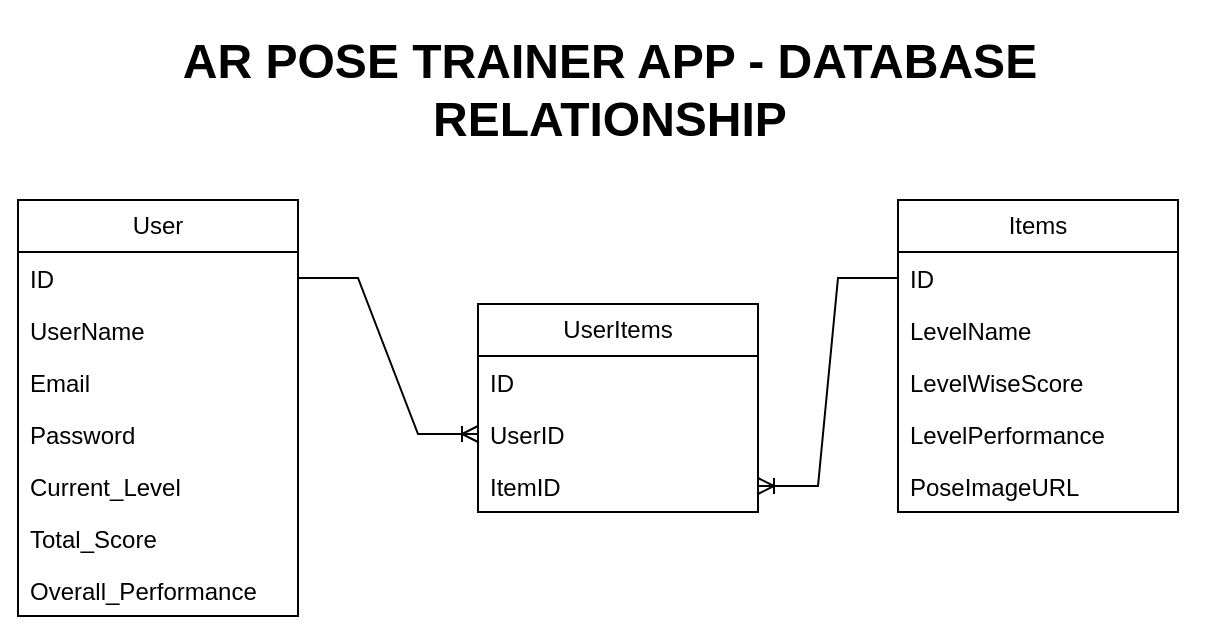 <mxfile version="24.3.0" type="github">
  <diagram name="Page-1" id="yLieP1Tp2vN_AIQ1ig5H">
    <mxGraphModel dx="954" dy="512" grid="1" gridSize="10" guides="1" tooltips="1" connect="1" arrows="1" fold="1" page="1" pageScale="1" pageWidth="850" pageHeight="1100" math="0" shadow="0">
      <root>
        <mxCell id="0" />
        <mxCell id="1" parent="0" />
        <mxCell id="jVUJUDtGDTZFxj7DtZXQ-14" value="User" style="swimlane;fontStyle=0;childLayout=stackLayout;horizontal=1;startSize=26;fillColor=none;horizontalStack=0;resizeParent=1;resizeParentMax=0;resizeLast=0;collapsible=1;marginBottom=0;whiteSpace=wrap;html=1;" vertex="1" parent="1">
          <mxGeometry x="119" y="160" width="140" height="208" as="geometry" />
        </mxCell>
        <mxCell id="jVUJUDtGDTZFxj7DtZXQ-15" value="ID&lt;div&gt;&lt;br&gt;&lt;/div&gt;" style="text;strokeColor=none;fillColor=none;align=left;verticalAlign=top;spacingLeft=4;spacingRight=4;overflow=hidden;rotatable=0;points=[[0,0.5],[1,0.5]];portConstraint=eastwest;whiteSpace=wrap;html=1;" vertex="1" parent="jVUJUDtGDTZFxj7DtZXQ-14">
          <mxGeometry y="26" width="140" height="26" as="geometry" />
        </mxCell>
        <mxCell id="jVUJUDtGDTZFxj7DtZXQ-16" value="UserName" style="text;strokeColor=none;fillColor=none;align=left;verticalAlign=top;spacingLeft=4;spacingRight=4;overflow=hidden;rotatable=0;points=[[0,0.5],[1,0.5]];portConstraint=eastwest;whiteSpace=wrap;html=1;" vertex="1" parent="jVUJUDtGDTZFxj7DtZXQ-14">
          <mxGeometry y="52" width="140" height="26" as="geometry" />
        </mxCell>
        <mxCell id="jVUJUDtGDTZFxj7DtZXQ-17" value="Email" style="text;strokeColor=none;fillColor=none;align=left;verticalAlign=top;spacingLeft=4;spacingRight=4;overflow=hidden;rotatable=0;points=[[0,0.5],[1,0.5]];portConstraint=eastwest;whiteSpace=wrap;html=1;" vertex="1" parent="jVUJUDtGDTZFxj7DtZXQ-14">
          <mxGeometry y="78" width="140" height="26" as="geometry" />
        </mxCell>
        <mxCell id="jVUJUDtGDTZFxj7DtZXQ-18" value="Password" style="text;strokeColor=none;fillColor=none;align=left;verticalAlign=top;spacingLeft=4;spacingRight=4;overflow=hidden;rotatable=0;points=[[0,0.5],[1,0.5]];portConstraint=eastwest;whiteSpace=wrap;html=1;" vertex="1" parent="jVUJUDtGDTZFxj7DtZXQ-14">
          <mxGeometry y="104" width="140" height="26" as="geometry" />
        </mxCell>
        <mxCell id="jVUJUDtGDTZFxj7DtZXQ-19" value="Current_Level" style="text;strokeColor=none;fillColor=none;align=left;verticalAlign=top;spacingLeft=4;spacingRight=4;overflow=hidden;rotatable=0;points=[[0,0.5],[1,0.5]];portConstraint=eastwest;whiteSpace=wrap;html=1;" vertex="1" parent="jVUJUDtGDTZFxj7DtZXQ-14">
          <mxGeometry y="130" width="140" height="26" as="geometry" />
        </mxCell>
        <mxCell id="jVUJUDtGDTZFxj7DtZXQ-20" value="Total_Score" style="text;strokeColor=none;fillColor=none;align=left;verticalAlign=top;spacingLeft=4;spacingRight=4;overflow=hidden;rotatable=0;points=[[0,0.5],[1,0.5]];portConstraint=eastwest;whiteSpace=wrap;html=1;" vertex="1" parent="jVUJUDtGDTZFxj7DtZXQ-14">
          <mxGeometry y="156" width="140" height="26" as="geometry" />
        </mxCell>
        <mxCell id="jVUJUDtGDTZFxj7DtZXQ-28" value="Overall_Performance" style="text;strokeColor=none;fillColor=none;align=left;verticalAlign=top;spacingLeft=4;spacingRight=4;overflow=hidden;rotatable=0;points=[[0,0.5],[1,0.5]];portConstraint=eastwest;whiteSpace=wrap;html=1;" vertex="1" parent="jVUJUDtGDTZFxj7DtZXQ-14">
          <mxGeometry y="182" width="140" height="26" as="geometry" />
        </mxCell>
        <mxCell id="jVUJUDtGDTZFxj7DtZXQ-21" value="Items" style="swimlane;fontStyle=0;childLayout=stackLayout;horizontal=1;startSize=26;fillColor=none;horizontalStack=0;resizeParent=1;resizeParentMax=0;resizeLast=0;collapsible=1;marginBottom=0;whiteSpace=wrap;html=1;" vertex="1" parent="1">
          <mxGeometry x="559" y="160" width="140" height="156" as="geometry" />
        </mxCell>
        <mxCell id="jVUJUDtGDTZFxj7DtZXQ-22" value="ID&lt;div&gt;&lt;br&gt;&lt;/div&gt;" style="text;strokeColor=none;fillColor=none;align=left;verticalAlign=top;spacingLeft=4;spacingRight=4;overflow=hidden;rotatable=0;points=[[0,0.5],[1,0.5]];portConstraint=eastwest;whiteSpace=wrap;html=1;" vertex="1" parent="jVUJUDtGDTZFxj7DtZXQ-21">
          <mxGeometry y="26" width="140" height="26" as="geometry" />
        </mxCell>
        <mxCell id="jVUJUDtGDTZFxj7DtZXQ-23" value="LevelName" style="text;strokeColor=none;fillColor=none;align=left;verticalAlign=top;spacingLeft=4;spacingRight=4;overflow=hidden;rotatable=0;points=[[0,0.5],[1,0.5]];portConstraint=eastwest;whiteSpace=wrap;html=1;" vertex="1" parent="jVUJUDtGDTZFxj7DtZXQ-21">
          <mxGeometry y="52" width="140" height="26" as="geometry" />
        </mxCell>
        <mxCell id="jVUJUDtGDTZFxj7DtZXQ-24" value="LevelWiseScore" style="text;strokeColor=none;fillColor=none;align=left;verticalAlign=top;spacingLeft=4;spacingRight=4;overflow=hidden;rotatable=0;points=[[0,0.5],[1,0.5]];portConstraint=eastwest;whiteSpace=wrap;html=1;" vertex="1" parent="jVUJUDtGDTZFxj7DtZXQ-21">
          <mxGeometry y="78" width="140" height="26" as="geometry" />
        </mxCell>
        <mxCell id="jVUJUDtGDTZFxj7DtZXQ-25" value="LevelPerformance" style="text;strokeColor=none;fillColor=none;align=left;verticalAlign=top;spacingLeft=4;spacingRight=4;overflow=hidden;rotatable=0;points=[[0,0.5],[1,0.5]];portConstraint=eastwest;whiteSpace=wrap;html=1;" vertex="1" parent="jVUJUDtGDTZFxj7DtZXQ-21">
          <mxGeometry y="104" width="140" height="26" as="geometry" />
        </mxCell>
        <mxCell id="jVUJUDtGDTZFxj7DtZXQ-29" value="PoseImageURL" style="text;strokeColor=none;fillColor=none;align=left;verticalAlign=top;spacingLeft=4;spacingRight=4;overflow=hidden;rotatable=0;points=[[0,0.5],[1,0.5]];portConstraint=eastwest;whiteSpace=wrap;html=1;" vertex="1" parent="jVUJUDtGDTZFxj7DtZXQ-21">
          <mxGeometry y="130" width="140" height="26" as="geometry" />
        </mxCell>
        <mxCell id="jVUJUDtGDTZFxj7DtZXQ-30" value="UserItems" style="swimlane;fontStyle=0;childLayout=stackLayout;horizontal=1;startSize=26;fillColor=none;horizontalStack=0;resizeParent=1;resizeParentMax=0;resizeLast=0;collapsible=1;marginBottom=0;whiteSpace=wrap;html=1;" vertex="1" parent="1">
          <mxGeometry x="349" y="212" width="140" height="104" as="geometry" />
        </mxCell>
        <mxCell id="jVUJUDtGDTZFxj7DtZXQ-31" value="ID&lt;div&gt;&lt;br&gt;&lt;/div&gt;" style="text;strokeColor=none;fillColor=none;align=left;verticalAlign=top;spacingLeft=4;spacingRight=4;overflow=hidden;rotatable=0;points=[[0,0.5],[1,0.5]];portConstraint=eastwest;whiteSpace=wrap;html=1;" vertex="1" parent="jVUJUDtGDTZFxj7DtZXQ-30">
          <mxGeometry y="26" width="140" height="26" as="geometry" />
        </mxCell>
        <mxCell id="jVUJUDtGDTZFxj7DtZXQ-32" value="UserID" style="text;strokeColor=none;fillColor=none;align=left;verticalAlign=top;spacingLeft=4;spacingRight=4;overflow=hidden;rotatable=0;points=[[0,0.5],[1,0.5]];portConstraint=eastwest;whiteSpace=wrap;html=1;" vertex="1" parent="jVUJUDtGDTZFxj7DtZXQ-30">
          <mxGeometry y="52" width="140" height="26" as="geometry" />
        </mxCell>
        <mxCell id="jVUJUDtGDTZFxj7DtZXQ-33" value="ItemID" style="text;strokeColor=none;fillColor=none;align=left;verticalAlign=top;spacingLeft=4;spacingRight=4;overflow=hidden;rotatable=0;points=[[0,0.5],[1,0.5]];portConstraint=eastwest;whiteSpace=wrap;html=1;" vertex="1" parent="jVUJUDtGDTZFxj7DtZXQ-30">
          <mxGeometry y="78" width="140" height="26" as="geometry" />
        </mxCell>
        <mxCell id="jVUJUDtGDTZFxj7DtZXQ-36" value="" style="edgeStyle=entityRelationEdgeStyle;fontSize=12;html=1;endArrow=ERoneToMany;rounded=0;" edge="1" parent="1" source="jVUJUDtGDTZFxj7DtZXQ-15" target="jVUJUDtGDTZFxj7DtZXQ-32">
          <mxGeometry width="100" height="100" relative="1" as="geometry">
            <mxPoint x="419" y="320" as="sourcePoint" />
            <mxPoint x="519" y="220" as="targetPoint" />
            <Array as="points">
              <mxPoint x="279" y="260" />
              <mxPoint x="289" y="270" />
              <mxPoint x="379" y="280" />
            </Array>
          </mxGeometry>
        </mxCell>
        <mxCell id="jVUJUDtGDTZFxj7DtZXQ-37" value="" style="edgeStyle=entityRelationEdgeStyle;fontSize=12;html=1;endArrow=ERoneToMany;rounded=0;" edge="1" parent="1" source="jVUJUDtGDTZFxj7DtZXQ-22" target="jVUJUDtGDTZFxj7DtZXQ-33">
          <mxGeometry width="100" height="100" relative="1" as="geometry">
            <mxPoint x="419" y="320" as="sourcePoint" />
            <mxPoint x="519" y="220" as="targetPoint" />
          </mxGeometry>
        </mxCell>
        <mxCell id="jVUJUDtGDTZFxj7DtZXQ-38" value="&lt;h1&gt;&lt;b&gt;AR POSE TRAINER APP - DATABASE RELATIONSHIP&lt;/b&gt;&lt;/h1&gt;" style="text;html=1;align=center;verticalAlign=middle;whiteSpace=wrap;rounded=0;" vertex="1" parent="1">
          <mxGeometry x="110" y="90" width="610" height="30" as="geometry" />
        </mxCell>
      </root>
    </mxGraphModel>
  </diagram>
</mxfile>
